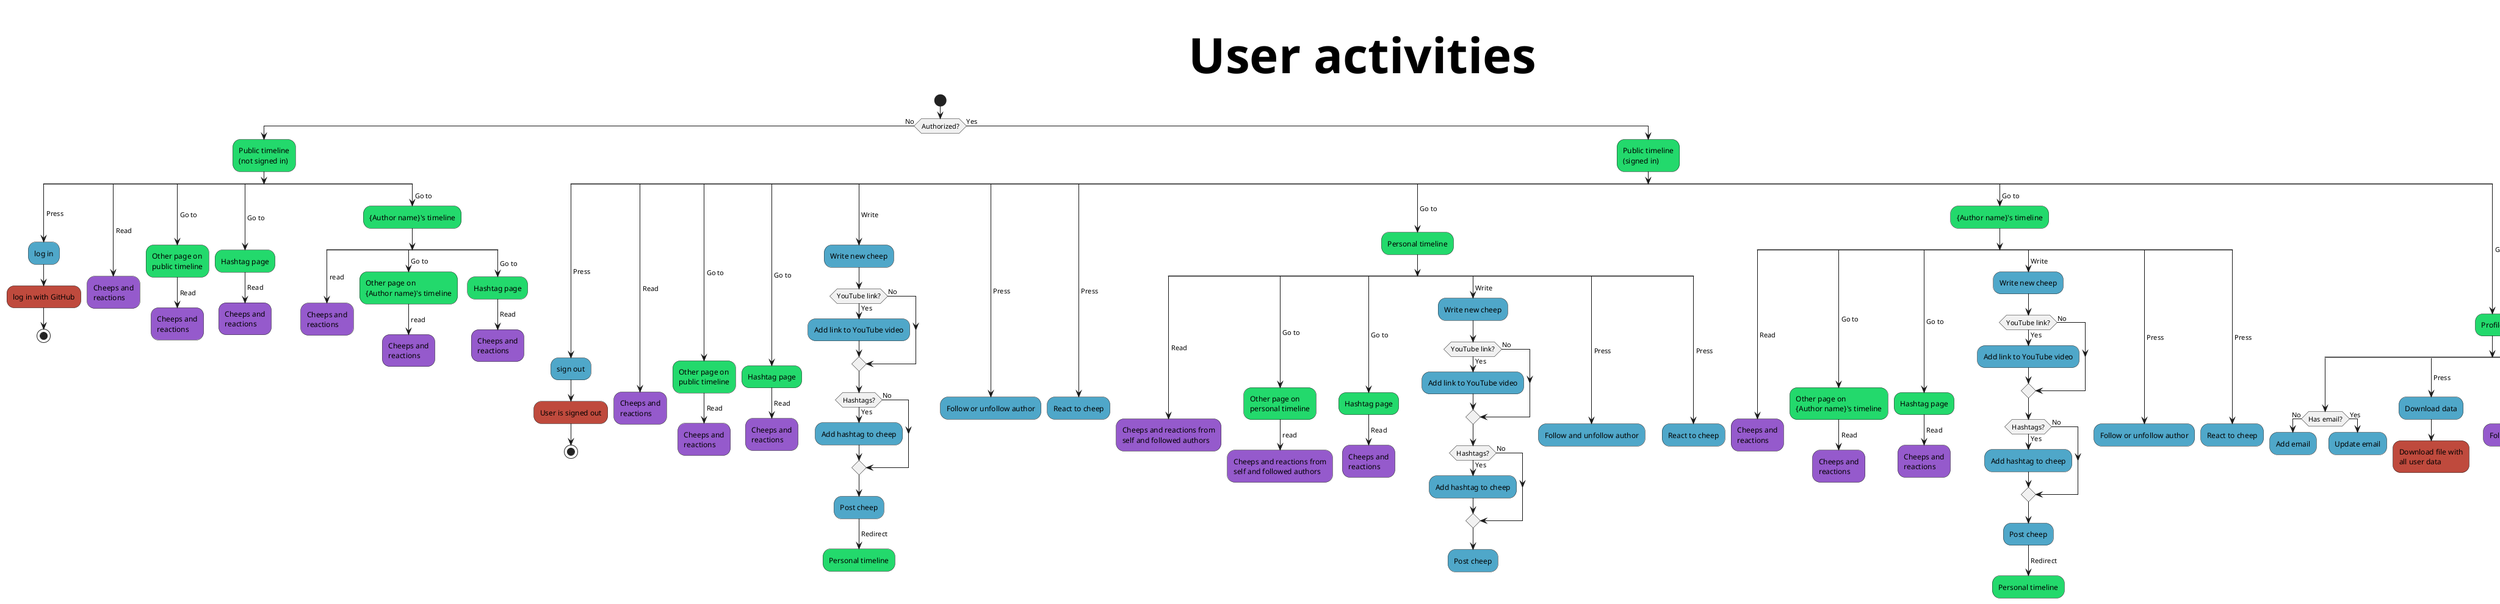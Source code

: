 @startuml user_activities_diagram
skinparam TitleFontSize 80
header User activities activity diagram
title User activities
start
if (Authorized?) then (No)
    #23d96c:Public timeline
    (not signed in);
    split
        ->Press;
        #4fa7c9:log in;
        #bf4a3d:log in with GitHub;
        stop
    split again
        ->Read;
        #955acc:Cheeps and
        reactions;
        kill
    split again
        ->Go to;
        #23d96c:Other page on
        public timeline;
        ->Read;
        #955acc:Cheeps and
        reactions;
        kill
    split again
        ->Go to;
        #23d96c:Hashtag page;
        ->Read;
        #955acc:Cheeps and
        reactions;
        kill
    split again
        ->Go to;
        #23d96c:{Author name}'s timeline;
        split
            ->read;
            #955acc:Cheeps and
            reactions;
            kill
        split again
            ->Go to;
            #23d96c:Other page on
            {Author name}'s timeline;
            ->read;
            #955acc:Cheeps and
            reactions;
            kill
        split again
            ->Go to;
            #23d96c:Hashtag page;
            ->Read;
            #955acc:Cheeps and
            reactions;
            kill
        endsplit
    endsplit
else (Yes)
    #23d96c:Public timeline
    (signed in);
    split
        ->Press;
        #4fa7c9:sign out;
        #bf4a3d:User is signed out;
        stop
    split again
        ->Read;
        #955acc:Cheeps and
        reactions;
        kill
    split again
        ->Go to;
        #23d96c:Other page on
        public timeline;
        ->Read;
        #955acc:Cheeps and
        reactions;
        kill
    split again
        ->Go to;
        #23d96c:Hashtag page;
        ->Read;
        #955acc:Cheeps and
        reactions;
        kill
    split again
        ->Write;
        #4fa7c9:Write new cheep;
        if (YouTube link?) then (Yes)
            #4fa7c9:Add link to YouTube video;
        else (No)
        endif
        if (Hashtags?) then (Yes)
            #4fa7c9:Add hashtag to cheep;
        else (No)
        endif
        #4fa7c9:Post cheep;
        ->Redirect;
        #23d96c:Personal timeline;
        kill
    split again
        ->Press;
        #4fa7c9:Follow or unfollow author;
        kill
    split again
        ->Press;
        #4fa7c9:React to cheep;
        kill
    split again
        ->Go to;
        #23d96c:Personal timeline;
        split
            ->Read;
            #955acc:Cheeps and reactions from 
            self and followed authors;
            kill
        split again
            ->Go to;
            #23d96c:Other page on
            personal timeline;
            ->read;
            #955acc:Cheeps and reactions from 
            self and followed authors;
            kill
        split again
            ->Go to;
            #23d96c:Hashtag page;
            ->Read;
            #955acc:Cheeps and
            reactions;
            kill
        split again 
            ->Write;
            #4fa7c9:Write new cheep;
            if (YouTube link?) then (Yes)
                #4fa7c9:Add link to YouTube video;
            else (No)
            endif
            if (Hashtags?) then (Yes)
                #4fa7c9:Add hashtag to cheep;
            else (No)
            endif
            #4fa7c9:Post cheep;
            kill
        split again
            ->Press;
            #4fa7c9:Follow and unfollow author;
            kill
        split again
            ->Press;
            #4fa7c9:React to cheep;
            kill
        endsplit
    split again
        ->Go to;
        #23d96c:{Author name}'s timeline;
        split
            ->Read;
            #955acc:Cheeps and
            reactions;
            kill
        split again
            ->Go to;
            #23d96c:Other page on
            {Author name}'s timeline;
            ->Read;
            #955acc:Cheeps and
            reactions;
            kill
        split again
            ->Go to;
            #23d96c:Hashtag page;
            ->Read;
            #955acc:Cheeps and
            reactions;
            kill
        split again
            ->Write;
            #4fa7c9:Write new cheep;
            if (YouTube link?) then (Yes)
                #4fa7c9:Add link to YouTube video;
            else (No)
            endif
            if (Hashtags?) then (Yes)
                #4fa7c9:Add hashtag to cheep;
            else (No)
            endif
            #4fa7c9:Post cheep;
            ->Redirect;
            #23d96c:Personal timeline;
            kill
        split again
            ->Press;
            #4fa7c9:Follow or unfollow author;
            kill
        split again
            ->Press;
            #4fa7c9:React to cheep;
            kill
        endsplit
    split again
        ->Go to;
        #23d96c:Profile;
        split
            if (Has email?) then (No)
                #4fa7c9:Add email;
            else (Yes)
                #4fa7c9:Update email;
            endif
            kill
        split again
            ->Press;
            #4fa7c9:Download data;
            #bf4a3d:Download file with 
            all user data;
            kill
        split again
            ->See;
            #955acc:Followed authors;
            kill
        split again
            ->Press;
            #4fa7c9:Forget me;
            #bf4a3d:User is removed
            from Chirp's database;
            stop
        split again
            ->See;
            #955acc:Written cheeps;
            kill
        endsplit
    endsplit
endif
@enduml